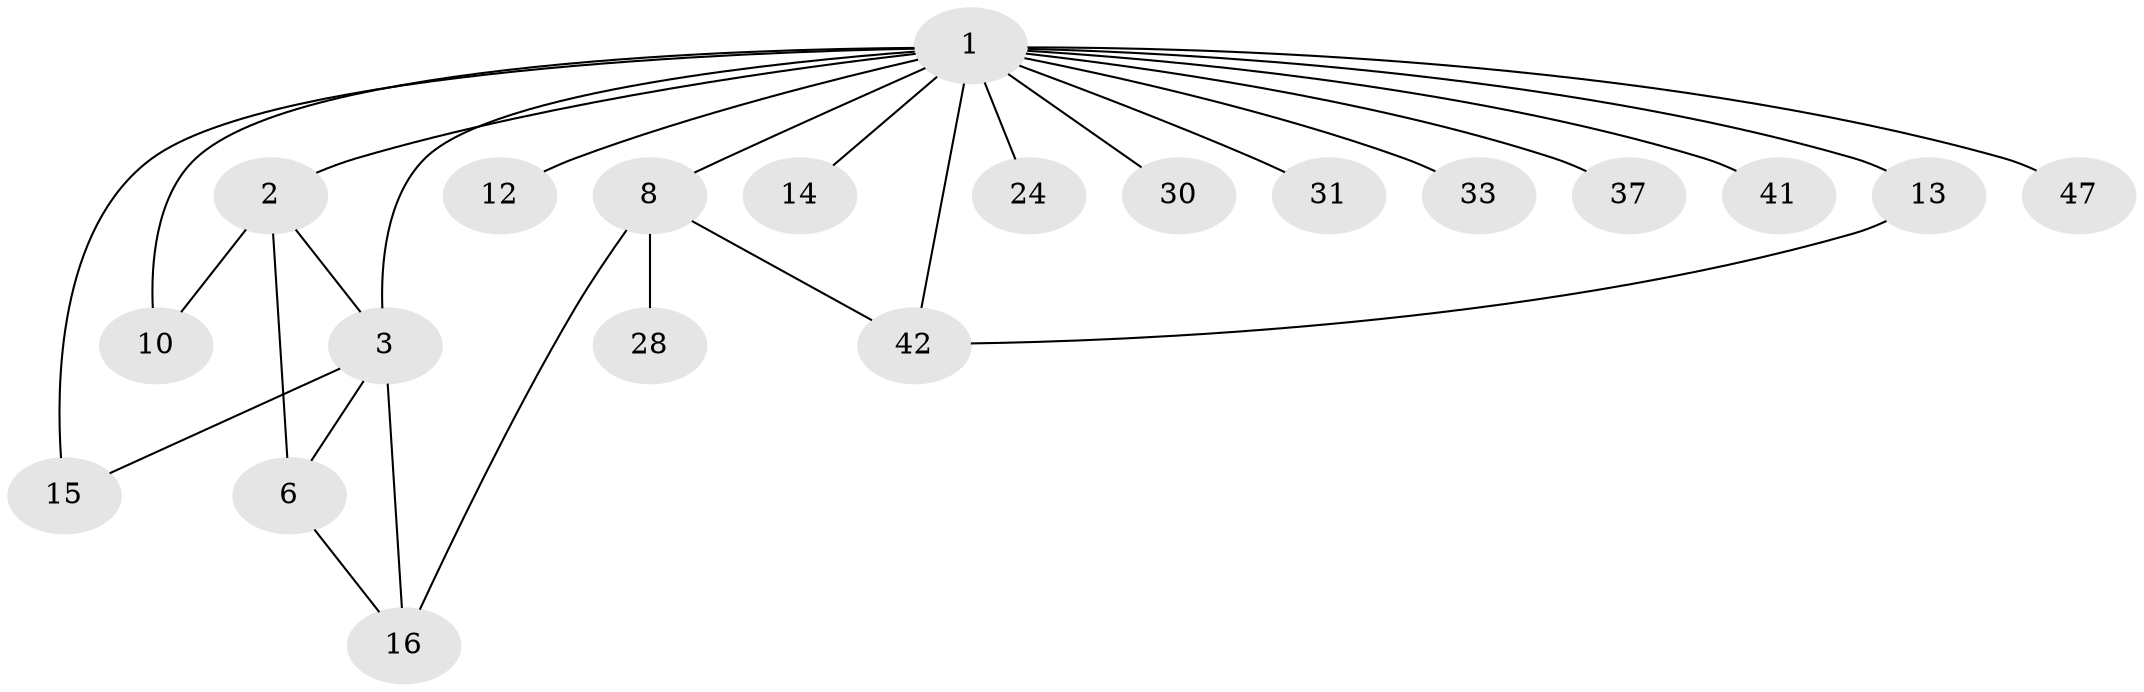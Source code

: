 // original degree distribution, {7: 0.0196078431372549, 4: 0.0196078431372549, 5: 0.0784313725490196, 6: 0.0392156862745098, 3: 0.19607843137254902, 2: 0.3137254901960784, 1: 0.3333333333333333}
// Generated by graph-tools (version 1.1) at 2025/16/03/04/25 18:16:50]
// undirected, 20 vertices, 27 edges
graph export_dot {
graph [start="1"]
  node [color=gray90,style=filled];
  1 [super="+4+9"];
  2;
  3 [super="+39+25"];
  6 [super="+22"];
  8 [super="+18"];
  10 [super="+11"];
  12;
  13;
  14;
  15 [super="+17"];
  16 [super="+19"];
  24;
  28 [super="+34"];
  30;
  31 [super="+48"];
  33;
  37;
  41;
  42 [super="+51"];
  47;
  1 -- 2;
  1 -- 12;
  1 -- 14;
  1 -- 24;
  1 -- 47;
  1 -- 33;
  1 -- 3;
  1 -- 37;
  1 -- 8;
  1 -- 42;
  1 -- 41;
  1 -- 10;
  1 -- 15;
  1 -- 30;
  1 -- 31;
  1 -- 13;
  2 -- 3;
  2 -- 6;
  2 -- 10;
  3 -- 15;
  3 -- 16;
  3 -- 6;
  6 -- 16;
  8 -- 16;
  8 -- 42;
  8 -- 28;
  13 -- 42;
}
